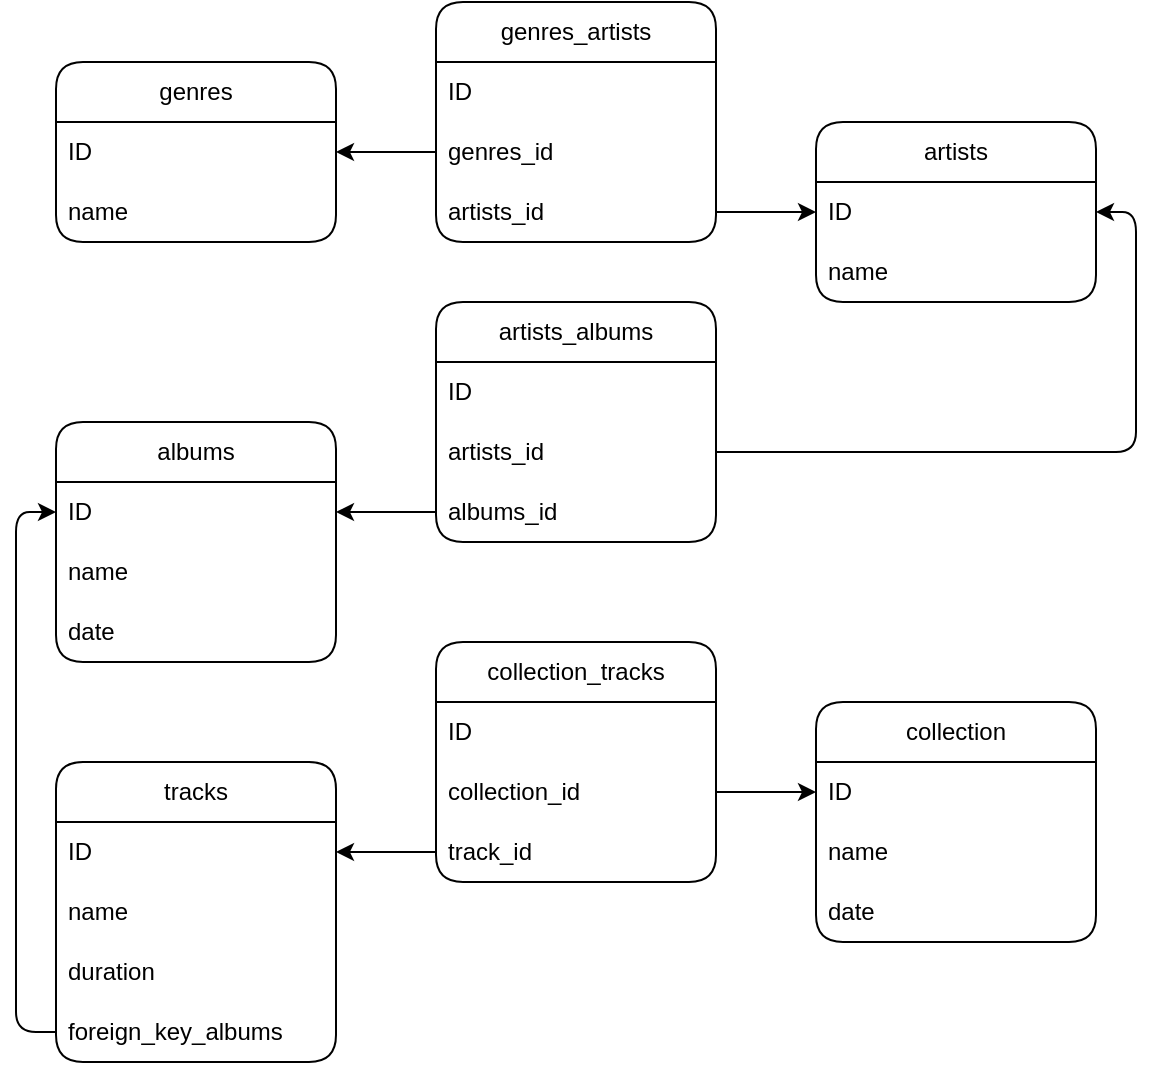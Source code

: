 <mxfile version="21.6.8" type="device">
  <diagram id="r3Fdp3pJBHH0uUYBAjYY" name="Страница 1">
    <mxGraphModel dx="1098" dy="828" grid="1" gridSize="10" guides="1" tooltips="1" connect="1" arrows="1" fold="1" page="1" pageScale="1" pageWidth="827" pageHeight="1169" math="0" shadow="0">
      <root>
        <mxCell id="0" />
        <mxCell id="1" parent="0" />
        <mxCell id="6R78JGKRippowm32MuOg-1" value="genres" style="swimlane;fontStyle=0;childLayout=stackLayout;horizontal=1;startSize=30;horizontalStack=0;resizeParent=1;resizeParentMax=0;resizeLast=0;collapsible=1;marginBottom=0;whiteSpace=wrap;html=1;shadow=0;rounded=1;labelBackgroundColor=none;" parent="1" vertex="1">
          <mxGeometry x="140" y="70" width="140" height="90" as="geometry" />
        </mxCell>
        <mxCell id="6R78JGKRippowm32MuOg-2" value="ID" style="text;align=left;verticalAlign=middle;spacingLeft=4;spacingRight=4;overflow=hidden;points=[[0,0.5],[1,0.5]];portConstraint=eastwest;rotatable=0;whiteSpace=wrap;html=1;shadow=0;rounded=1;labelBackgroundColor=none;" parent="6R78JGKRippowm32MuOg-1" vertex="1">
          <mxGeometry y="30" width="140" height="30" as="geometry" />
        </mxCell>
        <mxCell id="6R78JGKRippowm32MuOg-3" value="name" style="text;align=left;verticalAlign=middle;spacingLeft=4;spacingRight=4;overflow=hidden;points=[[0,0.5],[1,0.5]];portConstraint=eastwest;rotatable=0;whiteSpace=wrap;html=1;shadow=0;rounded=1;labelBackgroundColor=none;" parent="6R78JGKRippowm32MuOg-1" vertex="1">
          <mxGeometry y="60" width="140" height="30" as="geometry" />
        </mxCell>
        <mxCell id="6R78JGKRippowm32MuOg-4" value="artists" style="swimlane;fontStyle=0;childLayout=stackLayout;horizontal=1;startSize=30;horizontalStack=0;resizeParent=1;resizeParentMax=0;resizeLast=0;collapsible=1;marginBottom=0;whiteSpace=wrap;html=1;shadow=0;rounded=1;labelBackgroundColor=none;" parent="1" vertex="1">
          <mxGeometry x="520" y="100" width="140" height="90" as="geometry" />
        </mxCell>
        <mxCell id="6R78JGKRippowm32MuOg-5" value="ID" style="text;align=left;verticalAlign=middle;spacingLeft=4;spacingRight=4;overflow=hidden;points=[[0,0.5],[1,0.5]];portConstraint=eastwest;rotatable=0;whiteSpace=wrap;html=1;shadow=0;rounded=1;labelBackgroundColor=none;" parent="6R78JGKRippowm32MuOg-4" vertex="1">
          <mxGeometry y="30" width="140" height="30" as="geometry" />
        </mxCell>
        <mxCell id="6R78JGKRippowm32MuOg-6" value="name" style="text;align=left;verticalAlign=middle;spacingLeft=4;spacingRight=4;overflow=hidden;points=[[0,0.5],[1,0.5]];portConstraint=eastwest;rotatable=0;whiteSpace=wrap;html=1;shadow=0;rounded=1;labelBackgroundColor=none;" parent="6R78JGKRippowm32MuOg-4" vertex="1">
          <mxGeometry y="60" width="140" height="30" as="geometry" />
        </mxCell>
        <mxCell id="6R78JGKRippowm32MuOg-8" value="albums" style="swimlane;fontStyle=0;childLayout=stackLayout;horizontal=1;startSize=30;horizontalStack=0;resizeParent=1;resizeParentMax=0;resizeLast=0;collapsible=1;marginBottom=0;whiteSpace=wrap;html=1;shadow=0;rounded=1;labelBackgroundColor=none;" parent="1" vertex="1">
          <mxGeometry x="140" y="250" width="140" height="120" as="geometry" />
        </mxCell>
        <mxCell id="6R78JGKRippowm32MuOg-9" value="ID" style="text;align=left;verticalAlign=middle;spacingLeft=4;spacingRight=4;overflow=hidden;points=[[0,0.5],[1,0.5]];portConstraint=eastwest;rotatable=0;whiteSpace=wrap;html=1;shadow=0;rounded=1;labelBackgroundColor=none;" parent="6R78JGKRippowm32MuOg-8" vertex="1">
          <mxGeometry y="30" width="140" height="30" as="geometry" />
        </mxCell>
        <mxCell id="6R78JGKRippowm32MuOg-10" value="name" style="text;align=left;verticalAlign=middle;spacingLeft=4;spacingRight=4;overflow=hidden;points=[[0,0.5],[1,0.5]];portConstraint=eastwest;rotatable=0;whiteSpace=wrap;html=1;shadow=0;rounded=1;labelBackgroundColor=none;" parent="6R78JGKRippowm32MuOg-8" vertex="1">
          <mxGeometry y="60" width="140" height="30" as="geometry" />
        </mxCell>
        <mxCell id="6R78JGKRippowm32MuOg-11" value="date" style="text;align=left;verticalAlign=middle;spacingLeft=4;spacingRight=4;overflow=hidden;points=[[0,0.5],[1,0.5]];portConstraint=eastwest;rotatable=0;whiteSpace=wrap;html=1;shadow=0;rounded=1;labelBackgroundColor=none;" parent="6R78JGKRippowm32MuOg-8" vertex="1">
          <mxGeometry y="90" width="140" height="30" as="geometry" />
        </mxCell>
        <mxCell id="6R78JGKRippowm32MuOg-13" value="tracks" style="swimlane;fontStyle=0;childLayout=stackLayout;horizontal=1;startSize=30;horizontalStack=0;resizeParent=1;resizeParentMax=0;resizeLast=0;collapsible=1;marginBottom=0;whiteSpace=wrap;html=1;shadow=0;rounded=1;labelBackgroundColor=none;" parent="1" vertex="1">
          <mxGeometry x="140" y="420" width="140" height="150" as="geometry" />
        </mxCell>
        <mxCell id="6R78JGKRippowm32MuOg-14" value="ID" style="text;align=left;verticalAlign=middle;spacingLeft=4;spacingRight=4;overflow=hidden;points=[[0,0.5],[1,0.5]];portConstraint=eastwest;rotatable=0;whiteSpace=wrap;html=1;shadow=0;rounded=1;labelBackgroundColor=none;" parent="6R78JGKRippowm32MuOg-13" vertex="1">
          <mxGeometry y="30" width="140" height="30" as="geometry" />
        </mxCell>
        <mxCell id="6R78JGKRippowm32MuOg-15" value="name" style="text;align=left;verticalAlign=middle;spacingLeft=4;spacingRight=4;overflow=hidden;points=[[0,0.5],[1,0.5]];portConstraint=eastwest;rotatable=0;whiteSpace=wrap;html=1;shadow=0;rounded=1;labelBackgroundColor=none;" parent="6R78JGKRippowm32MuOg-13" vertex="1">
          <mxGeometry y="60" width="140" height="30" as="geometry" />
        </mxCell>
        <mxCell id="6R78JGKRippowm32MuOg-16" value="duration" style="text;align=left;verticalAlign=middle;spacingLeft=4;spacingRight=4;overflow=hidden;points=[[0,0.5],[1,0.5]];portConstraint=eastwest;rotatable=0;whiteSpace=wrap;html=1;shadow=0;rounded=1;labelBackgroundColor=none;" parent="6R78JGKRippowm32MuOg-13" vertex="1">
          <mxGeometry y="90" width="140" height="30" as="geometry" />
        </mxCell>
        <mxCell id="6R78JGKRippowm32MuOg-17" value="foreign_key_albums" style="text;align=left;verticalAlign=middle;spacingLeft=4;spacingRight=4;overflow=hidden;points=[[0,0.5],[1,0.5]];portConstraint=eastwest;rotatable=0;whiteSpace=wrap;html=1;shadow=0;rounded=1;labelBackgroundColor=none;" parent="6R78JGKRippowm32MuOg-13" vertex="1">
          <mxGeometry y="120" width="140" height="30" as="geometry" />
        </mxCell>
        <mxCell id="P653xnyVm-Fy-80D8Z4J-1" value="genres_artists" style="swimlane;fontStyle=0;childLayout=stackLayout;horizontal=1;startSize=30;horizontalStack=0;resizeParent=1;resizeParentMax=0;resizeLast=0;collapsible=1;marginBottom=0;whiteSpace=wrap;html=1;shadow=0;rounded=1;labelBackgroundColor=none;" parent="1" vertex="1">
          <mxGeometry x="330" y="40" width="140" height="120" as="geometry" />
        </mxCell>
        <mxCell id="P653xnyVm-Fy-80D8Z4J-2" value="ID" style="text;align=left;verticalAlign=middle;spacingLeft=4;spacingRight=4;overflow=hidden;points=[[0,0.5],[1,0.5]];portConstraint=eastwest;rotatable=0;whiteSpace=wrap;html=1;shadow=0;rounded=1;labelBackgroundColor=none;" parent="P653xnyVm-Fy-80D8Z4J-1" vertex="1">
          <mxGeometry y="30" width="140" height="30" as="geometry" />
        </mxCell>
        <mxCell id="P653xnyVm-Fy-80D8Z4J-3" value="genres_id" style="text;align=left;verticalAlign=middle;spacingLeft=4;spacingRight=4;overflow=hidden;points=[[0,0.5],[1,0.5]];portConstraint=eastwest;rotatable=0;whiteSpace=wrap;html=1;shadow=0;rounded=1;labelBackgroundColor=none;" parent="P653xnyVm-Fy-80D8Z4J-1" vertex="1">
          <mxGeometry y="60" width="140" height="30" as="geometry" />
        </mxCell>
        <mxCell id="P653xnyVm-Fy-80D8Z4J-4" value="artists_id" style="text;align=left;verticalAlign=middle;spacingLeft=4;spacingRight=4;overflow=hidden;points=[[0,0.5],[1,0.5]];portConstraint=eastwest;rotatable=0;whiteSpace=wrap;html=1;shadow=0;rounded=1;labelBackgroundColor=none;" parent="P653xnyVm-Fy-80D8Z4J-1" vertex="1">
          <mxGeometry y="90" width="140" height="30" as="geometry" />
        </mxCell>
        <mxCell id="P653xnyVm-Fy-80D8Z4J-5" value="artists_albums" style="swimlane;fontStyle=0;childLayout=stackLayout;horizontal=1;startSize=30;horizontalStack=0;resizeParent=1;resizeParentMax=0;resizeLast=0;collapsible=1;marginBottom=0;whiteSpace=wrap;html=1;shadow=0;rounded=1;labelBackgroundColor=none;" parent="1" vertex="1">
          <mxGeometry x="330" y="190" width="140" height="120" as="geometry" />
        </mxCell>
        <mxCell id="P653xnyVm-Fy-80D8Z4J-6" value="ID" style="text;align=left;verticalAlign=middle;spacingLeft=4;spacingRight=4;overflow=hidden;points=[[0,0.5],[1,0.5]];portConstraint=eastwest;rotatable=0;whiteSpace=wrap;html=1;shadow=0;rounded=1;labelBackgroundColor=none;" parent="P653xnyVm-Fy-80D8Z4J-5" vertex="1">
          <mxGeometry y="30" width="140" height="30" as="geometry" />
        </mxCell>
        <mxCell id="P653xnyVm-Fy-80D8Z4J-7" value="artists_id" style="text;align=left;verticalAlign=middle;spacingLeft=4;spacingRight=4;overflow=hidden;points=[[0,0.5],[1,0.5]];portConstraint=eastwest;rotatable=0;whiteSpace=wrap;html=1;shadow=0;rounded=1;labelBackgroundColor=none;" parent="P653xnyVm-Fy-80D8Z4J-5" vertex="1">
          <mxGeometry y="60" width="140" height="30" as="geometry" />
        </mxCell>
        <mxCell id="P653xnyVm-Fy-80D8Z4J-8" value="albums_id" style="text;align=left;verticalAlign=middle;spacingLeft=4;spacingRight=4;overflow=hidden;points=[[0,0.5],[1,0.5]];portConstraint=eastwest;rotatable=0;whiteSpace=wrap;html=1;shadow=0;rounded=1;labelBackgroundColor=none;" parent="P653xnyVm-Fy-80D8Z4J-5" vertex="1">
          <mxGeometry y="90" width="140" height="30" as="geometry" />
        </mxCell>
        <mxCell id="P653xnyVm-Fy-80D8Z4J-9" value="collection_tracks" style="swimlane;fontStyle=0;childLayout=stackLayout;horizontal=1;startSize=30;horizontalStack=0;resizeParent=1;resizeParentMax=0;resizeLast=0;collapsible=1;marginBottom=0;whiteSpace=wrap;html=1;shadow=0;rounded=1;labelBackgroundColor=none;" parent="1" vertex="1">
          <mxGeometry x="330" y="360" width="140" height="120" as="geometry" />
        </mxCell>
        <mxCell id="P653xnyVm-Fy-80D8Z4J-10" value="ID" style="text;align=left;verticalAlign=middle;spacingLeft=4;spacingRight=4;overflow=hidden;points=[[0,0.5],[1,0.5]];portConstraint=eastwest;rotatable=0;whiteSpace=wrap;html=1;shadow=0;rounded=1;labelBackgroundColor=none;" parent="P653xnyVm-Fy-80D8Z4J-9" vertex="1">
          <mxGeometry y="30" width="140" height="30" as="geometry" />
        </mxCell>
        <mxCell id="P653xnyVm-Fy-80D8Z4J-11" value="collection_id" style="text;align=left;verticalAlign=middle;spacingLeft=4;spacingRight=4;overflow=hidden;points=[[0,0.5],[1,0.5]];portConstraint=eastwest;rotatable=0;whiteSpace=wrap;html=1;shadow=0;rounded=1;labelBackgroundColor=none;" parent="P653xnyVm-Fy-80D8Z4J-9" vertex="1">
          <mxGeometry y="60" width="140" height="30" as="geometry" />
        </mxCell>
        <mxCell id="P653xnyVm-Fy-80D8Z4J-12" value="track_id" style="text;align=left;verticalAlign=middle;spacingLeft=4;spacingRight=4;overflow=hidden;points=[[0,0.5],[1,0.5]];portConstraint=eastwest;rotatable=0;whiteSpace=wrap;html=1;shadow=0;rounded=1;labelBackgroundColor=none;" parent="P653xnyVm-Fy-80D8Z4J-9" vertex="1">
          <mxGeometry y="90" width="140" height="30" as="geometry" />
        </mxCell>
        <mxCell id="P653xnyVm-Fy-80D8Z4J-13" value="collection" style="swimlane;fontStyle=0;childLayout=stackLayout;horizontal=1;startSize=30;horizontalStack=0;resizeParent=1;resizeParentMax=0;resizeLast=0;collapsible=1;marginBottom=0;whiteSpace=wrap;html=1;shadow=0;rounded=1;labelBackgroundColor=none;" parent="1" vertex="1">
          <mxGeometry x="520" y="390" width="140" height="120" as="geometry" />
        </mxCell>
        <mxCell id="P653xnyVm-Fy-80D8Z4J-14" value="ID" style="text;align=left;verticalAlign=middle;spacingLeft=4;spacingRight=4;overflow=hidden;points=[[0,0.5],[1,0.5]];portConstraint=eastwest;rotatable=0;whiteSpace=wrap;html=1;shadow=0;rounded=1;labelBackgroundColor=none;" parent="P653xnyVm-Fy-80D8Z4J-13" vertex="1">
          <mxGeometry y="30" width="140" height="30" as="geometry" />
        </mxCell>
        <mxCell id="P653xnyVm-Fy-80D8Z4J-15" value="name" style="text;align=left;verticalAlign=middle;spacingLeft=4;spacingRight=4;overflow=hidden;points=[[0,0.5],[1,0.5]];portConstraint=eastwest;rotatable=0;whiteSpace=wrap;html=1;shadow=0;rounded=1;labelBackgroundColor=none;" parent="P653xnyVm-Fy-80D8Z4J-13" vertex="1">
          <mxGeometry y="60" width="140" height="30" as="geometry" />
        </mxCell>
        <mxCell id="P653xnyVm-Fy-80D8Z4J-16" value="date" style="text;align=left;verticalAlign=middle;spacingLeft=4;spacingRight=4;overflow=hidden;points=[[0,0.5],[1,0.5]];portConstraint=eastwest;rotatable=0;whiteSpace=wrap;html=1;shadow=0;rounded=1;labelBackgroundColor=none;" parent="P653xnyVm-Fy-80D8Z4J-13" vertex="1">
          <mxGeometry y="90" width="140" height="30" as="geometry" />
        </mxCell>
        <mxCell id="P653xnyVm-Fy-80D8Z4J-18" style="edgeStyle=orthogonalEdgeStyle;rounded=1;orthogonalLoop=1;jettySize=auto;html=1;exitX=0;exitY=0.5;exitDx=0;exitDy=0;entryX=1;entryY=0.5;entryDx=0;entryDy=0;shadow=0;labelBackgroundColor=none;fontColor=default;" parent="1" source="P653xnyVm-Fy-80D8Z4J-3" target="6R78JGKRippowm32MuOg-2" edge="1">
          <mxGeometry relative="1" as="geometry" />
        </mxCell>
        <mxCell id="P653xnyVm-Fy-80D8Z4J-19" style="edgeStyle=orthogonalEdgeStyle;rounded=1;orthogonalLoop=1;jettySize=auto;html=1;exitX=1;exitY=0.5;exitDx=0;exitDy=0;entryX=0;entryY=0.5;entryDx=0;entryDy=0;shadow=0;labelBackgroundColor=none;fontColor=default;" parent="1" source="P653xnyVm-Fy-80D8Z4J-4" target="6R78JGKRippowm32MuOg-5" edge="1">
          <mxGeometry relative="1" as="geometry" />
        </mxCell>
        <mxCell id="P653xnyVm-Fy-80D8Z4J-20" style="edgeStyle=orthogonalEdgeStyle;rounded=1;orthogonalLoop=1;jettySize=auto;html=1;entryX=1;entryY=0.5;entryDx=0;entryDy=0;shadow=0;labelBackgroundColor=none;fontColor=default;" parent="1" source="P653xnyVm-Fy-80D8Z4J-7" target="6R78JGKRippowm32MuOg-5" edge="1">
          <mxGeometry relative="1" as="geometry" />
        </mxCell>
        <mxCell id="P653xnyVm-Fy-80D8Z4J-21" style="edgeStyle=orthogonalEdgeStyle;rounded=1;orthogonalLoop=1;jettySize=auto;html=1;entryX=1;entryY=0.5;entryDx=0;entryDy=0;shadow=0;labelBackgroundColor=none;fontColor=default;" parent="1" source="P653xnyVm-Fy-80D8Z4J-8" target="6R78JGKRippowm32MuOg-9" edge="1">
          <mxGeometry relative="1" as="geometry" />
        </mxCell>
        <mxCell id="P653xnyVm-Fy-80D8Z4J-29" style="edgeStyle=orthogonalEdgeStyle;rounded=1;orthogonalLoop=1;jettySize=auto;html=1;entryX=0;entryY=0.5;entryDx=0;entryDy=0;shadow=0;labelBackgroundColor=none;fontColor=default;" parent="1" source="6R78JGKRippowm32MuOg-17" target="6R78JGKRippowm32MuOg-9" edge="1">
          <mxGeometry relative="1" as="geometry" />
        </mxCell>
        <mxCell id="P653xnyVm-Fy-80D8Z4J-30" style="edgeStyle=orthogonalEdgeStyle;rounded=1;orthogonalLoop=1;jettySize=auto;html=1;entryX=1;entryY=0.5;entryDx=0;entryDy=0;shadow=0;labelBackgroundColor=none;fontColor=default;" parent="1" source="P653xnyVm-Fy-80D8Z4J-12" target="6R78JGKRippowm32MuOg-14" edge="1">
          <mxGeometry relative="1" as="geometry" />
        </mxCell>
        <mxCell id="P653xnyVm-Fy-80D8Z4J-31" style="edgeStyle=orthogonalEdgeStyle;rounded=1;orthogonalLoop=1;jettySize=auto;html=1;entryX=0;entryY=0.5;entryDx=0;entryDy=0;shadow=0;labelBackgroundColor=none;fontColor=default;" parent="1" source="P653xnyVm-Fy-80D8Z4J-11" target="P653xnyVm-Fy-80D8Z4J-14" edge="1">
          <mxGeometry relative="1" as="geometry" />
        </mxCell>
      </root>
    </mxGraphModel>
  </diagram>
</mxfile>
